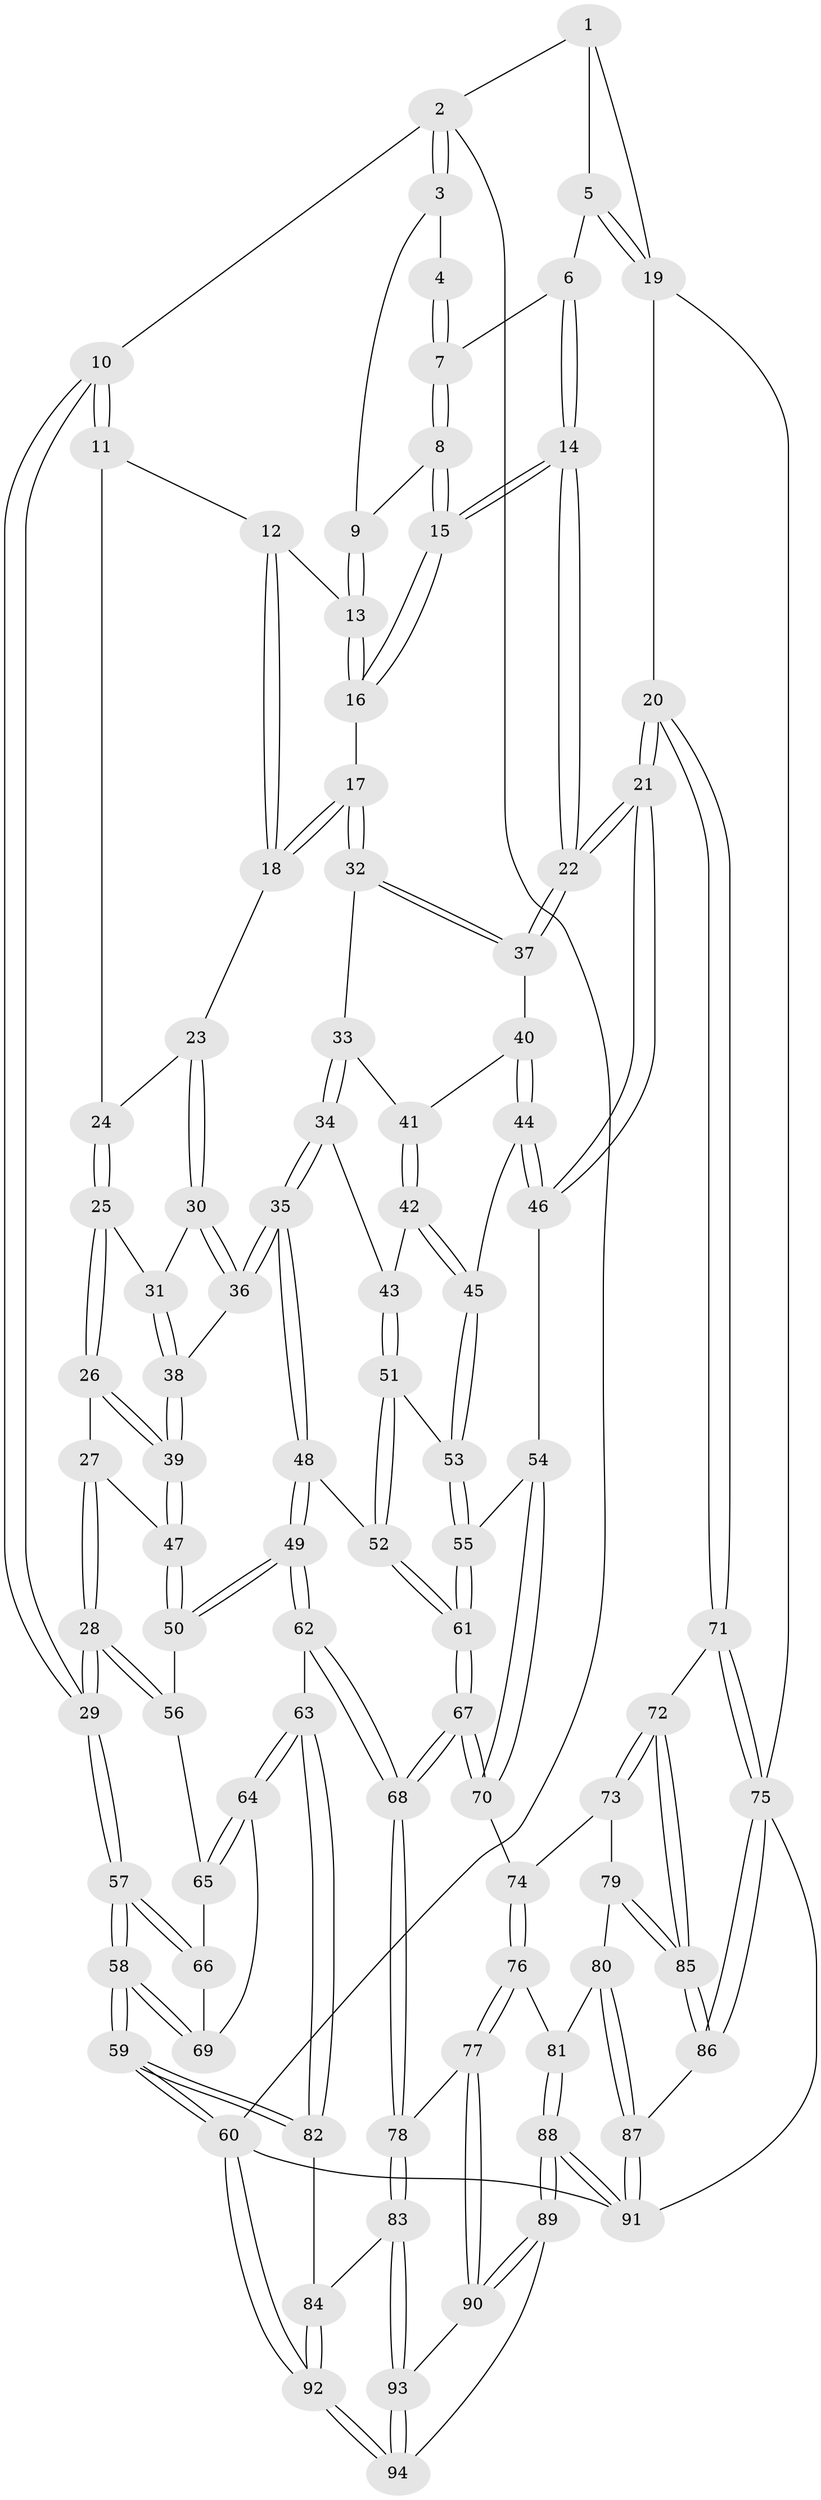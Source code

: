 // coarse degree distribution, {2: 0.03508771929824561, 5: 0.3508771929824561, 4: 0.43859649122807015, 3: 0.08771929824561403, 6: 0.07017543859649122, 7: 0.017543859649122806}
// Generated by graph-tools (version 1.1) at 2025/52/02/27/25 19:52:36]
// undirected, 94 vertices, 231 edges
graph export_dot {
graph [start="1"]
  node [color=gray90,style=filled];
  1 [pos="+0.9692129816706225+0"];
  2 [pos="+0+0"];
  3 [pos="+0.4571119177782088+0"];
  4 [pos="+0.7881331668792171+0"];
  5 [pos="+0.9318730428080061+0.15079307904677536"];
  6 [pos="+0.8107817771768957+0.06841366446260512"];
  7 [pos="+0.7760687602776833+0.003684034874006772"];
  8 [pos="+0.6511431419986805+0.09885075769620601"];
  9 [pos="+0.4518375989618382+0"];
  10 [pos="+0+0"];
  11 [pos="+0.056616115540229994+0.0721690020916387"];
  12 [pos="+0.4246569050493294+0.030242965187102303"];
  13 [pos="+0.440158400046055+0.0035525738446783874"];
  14 [pos="+0.6934454987838112+0.2947814979701034"];
  15 [pos="+0.6472031075005034+0.23481972988664843"];
  16 [pos="+0.6164857158924522+0.22494972896751644"];
  17 [pos="+0.433394744373974+0.22070511473512555"];
  18 [pos="+0.38574243247847334+0.17026388758968283"];
  19 [pos="+1+0.3396094322940246"];
  20 [pos="+1+0.44979237442605124"];
  21 [pos="+0.8215674767284736+0.43513838882614175"];
  22 [pos="+0.7018147279427364+0.3165964617066368"];
  23 [pos="+0.3792904856344785+0.17323990767407138"];
  24 [pos="+0.11913395969089717+0.13753473144003625"];
  25 [pos="+0.16427145563886233+0.2728168622314668"];
  26 [pos="+0.1626820431616989+0.28058495678219775"];
  27 [pos="+0.0738470249351646+0.37136287432775444"];
  28 [pos="+0+0.41476054166656423"];
  29 [pos="+0+0.4168800816726884"];
  30 [pos="+0.30862801423211184+0.2691140854244561"];
  31 [pos="+0.22639974524466205+0.27264817523534657"];
  32 [pos="+0.45027194389362163+0.31308486898429366"];
  33 [pos="+0.4306239014076175+0.3553388004215389"];
  34 [pos="+0.40679219906079545+0.38363689441584864"];
  35 [pos="+0.3423621973484168+0.3991014260467923"];
  36 [pos="+0.3175628080484689+0.3855982336338481"];
  37 [pos="+0.584718982059146+0.3448893104600151"];
  38 [pos="+0.28969823625043656+0.3910521620406299"];
  39 [pos="+0.2382585684040082+0.4026244910770465"];
  40 [pos="+0.5274984198381012+0.4043504449581968"];
  41 [pos="+0.5209815786943746+0.4054389939861967"];
  42 [pos="+0.49096849818049626+0.4321924352498533"];
  43 [pos="+0.4449495799719732+0.4352248155297058"];
  44 [pos="+0.5473569194062078+0.46652886832294743"];
  45 [pos="+0.5221517636629002+0.4853178635386354"];
  46 [pos="+0.7922062533605472+0.4589445091632149"];
  47 [pos="+0.19046079312910877+0.4661665451631745"];
  48 [pos="+0.34882790105083117+0.5501158230192323"];
  49 [pos="+0.325060739966903+0.5756768151419214"];
  50 [pos="+0.18798552691467454+0.49737789374469277"];
  51 [pos="+0.4523591104140474+0.5180947123981428"];
  52 [pos="+0.43725602777299694+0.5338943696611498"];
  53 [pos="+0.5081499656886591+0.5072784931356359"];
  54 [pos="+0.7454156927113738+0.5119201313752209"];
  55 [pos="+0.5574728654236389+0.5548768947639819"];
  56 [pos="+0.17984722109480433+0.5041533178466108"];
  57 [pos="+0+0.5914399944360097"];
  58 [pos="+0+0.8075932940746222"];
  59 [pos="+0+0.8753511844515446"];
  60 [pos="+0+1"];
  61 [pos="+0.511708065575435+0.648566094012157"];
  62 [pos="+0.31820152171767907+0.6724335494346034"];
  63 [pos="+0.24186376271345844+0.7271425720264455"];
  64 [pos="+0.23870744514771178+0.7247101336439137"];
  65 [pos="+0.1399460190349111+0.562586655016457"];
  66 [pos="+0.0687449868078216+0.5885944481647949"];
  67 [pos="+0.517026627822511+0.7187891248198016"];
  68 [pos="+0.49800738062690836+0.7436214016054645"];
  69 [pos="+0.13141569028061123+0.6911715250169957"];
  70 [pos="+0.6696155411860256+0.664691146481206"];
  71 [pos="+1+0.46795309874331115"];
  72 [pos="+0.8508446195376543+0.773332460576052"];
  73 [pos="+0.763613922912415+0.7619267220272351"];
  74 [pos="+0.7111379784559632+0.7343440422046568"];
  75 [pos="+1+0.8342645708163079"];
  76 [pos="+0.6491780275016598+0.8428408050616778"];
  77 [pos="+0.5197436177727086+0.8386102467447047"];
  78 [pos="+0.503430693756182+0.8023482540084841"];
  79 [pos="+0.724149025218423+0.8437751656942247"];
  80 [pos="+0.6911949715467777+0.8701249873055156"];
  81 [pos="+0.6886747135186969+0.8708211770565459"];
  82 [pos="+0.22264978457215892+0.8031705037445661"];
  83 [pos="+0.2750360028337539+0.8719917214803989"];
  84 [pos="+0.24204899864867738+0.8449654534914798"];
  85 [pos="+0.8617842405510591+0.8554287738634069"];
  86 [pos="+0.87357574742585+0.8973698867707689"];
  87 [pos="+0.8643818317271491+0.9181416852943033"];
  88 [pos="+0.7041141246139843+1"];
  89 [pos="+0.5317710452830087+1"];
  90 [pos="+0.5008553898421407+1"];
  91 [pos="+0.7866795981703321+1"];
  92 [pos="+0+1"];
  93 [pos="+0.2771533153264652+0.8763359017998635"];
  94 [pos="+0.2760579690458334+1"];
  1 -- 2;
  1 -- 5;
  1 -- 19;
  2 -- 3;
  2 -- 3;
  2 -- 10;
  2 -- 60;
  3 -- 4;
  3 -- 9;
  4 -- 7;
  4 -- 7;
  5 -- 6;
  5 -- 19;
  5 -- 19;
  6 -- 7;
  6 -- 14;
  6 -- 14;
  7 -- 8;
  7 -- 8;
  8 -- 9;
  8 -- 15;
  8 -- 15;
  9 -- 13;
  9 -- 13;
  10 -- 11;
  10 -- 11;
  10 -- 29;
  10 -- 29;
  11 -- 12;
  11 -- 24;
  12 -- 13;
  12 -- 18;
  12 -- 18;
  13 -- 16;
  13 -- 16;
  14 -- 15;
  14 -- 15;
  14 -- 22;
  14 -- 22;
  15 -- 16;
  15 -- 16;
  16 -- 17;
  17 -- 18;
  17 -- 18;
  17 -- 32;
  17 -- 32;
  18 -- 23;
  19 -- 20;
  19 -- 75;
  20 -- 21;
  20 -- 21;
  20 -- 71;
  20 -- 71;
  21 -- 22;
  21 -- 22;
  21 -- 46;
  21 -- 46;
  22 -- 37;
  22 -- 37;
  23 -- 24;
  23 -- 30;
  23 -- 30;
  24 -- 25;
  24 -- 25;
  25 -- 26;
  25 -- 26;
  25 -- 31;
  26 -- 27;
  26 -- 39;
  26 -- 39;
  27 -- 28;
  27 -- 28;
  27 -- 47;
  28 -- 29;
  28 -- 29;
  28 -- 56;
  28 -- 56;
  29 -- 57;
  29 -- 57;
  30 -- 31;
  30 -- 36;
  30 -- 36;
  31 -- 38;
  31 -- 38;
  32 -- 33;
  32 -- 37;
  32 -- 37;
  33 -- 34;
  33 -- 34;
  33 -- 41;
  34 -- 35;
  34 -- 35;
  34 -- 43;
  35 -- 36;
  35 -- 36;
  35 -- 48;
  35 -- 48;
  36 -- 38;
  37 -- 40;
  38 -- 39;
  38 -- 39;
  39 -- 47;
  39 -- 47;
  40 -- 41;
  40 -- 44;
  40 -- 44;
  41 -- 42;
  41 -- 42;
  42 -- 43;
  42 -- 45;
  42 -- 45;
  43 -- 51;
  43 -- 51;
  44 -- 45;
  44 -- 46;
  44 -- 46;
  45 -- 53;
  45 -- 53;
  46 -- 54;
  47 -- 50;
  47 -- 50;
  48 -- 49;
  48 -- 49;
  48 -- 52;
  49 -- 50;
  49 -- 50;
  49 -- 62;
  49 -- 62;
  50 -- 56;
  51 -- 52;
  51 -- 52;
  51 -- 53;
  52 -- 61;
  52 -- 61;
  53 -- 55;
  53 -- 55;
  54 -- 55;
  54 -- 70;
  54 -- 70;
  55 -- 61;
  55 -- 61;
  56 -- 65;
  57 -- 58;
  57 -- 58;
  57 -- 66;
  57 -- 66;
  58 -- 59;
  58 -- 59;
  58 -- 69;
  58 -- 69;
  59 -- 60;
  59 -- 60;
  59 -- 82;
  59 -- 82;
  60 -- 92;
  60 -- 92;
  60 -- 91;
  61 -- 67;
  61 -- 67;
  62 -- 63;
  62 -- 68;
  62 -- 68;
  63 -- 64;
  63 -- 64;
  63 -- 82;
  63 -- 82;
  64 -- 65;
  64 -- 65;
  64 -- 69;
  65 -- 66;
  66 -- 69;
  67 -- 68;
  67 -- 68;
  67 -- 70;
  67 -- 70;
  68 -- 78;
  68 -- 78;
  70 -- 74;
  71 -- 72;
  71 -- 75;
  71 -- 75;
  72 -- 73;
  72 -- 73;
  72 -- 85;
  72 -- 85;
  73 -- 74;
  73 -- 79;
  74 -- 76;
  74 -- 76;
  75 -- 86;
  75 -- 86;
  75 -- 91;
  76 -- 77;
  76 -- 77;
  76 -- 81;
  77 -- 78;
  77 -- 90;
  77 -- 90;
  78 -- 83;
  78 -- 83;
  79 -- 80;
  79 -- 85;
  79 -- 85;
  80 -- 81;
  80 -- 87;
  80 -- 87;
  81 -- 88;
  81 -- 88;
  82 -- 84;
  83 -- 84;
  83 -- 93;
  83 -- 93;
  84 -- 92;
  84 -- 92;
  85 -- 86;
  85 -- 86;
  86 -- 87;
  87 -- 91;
  87 -- 91;
  88 -- 89;
  88 -- 89;
  88 -- 91;
  88 -- 91;
  89 -- 90;
  89 -- 90;
  89 -- 94;
  90 -- 93;
  92 -- 94;
  92 -- 94;
  93 -- 94;
  93 -- 94;
}
